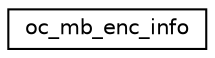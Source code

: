 digraph "Graphical Class Hierarchy"
{
  edge [fontname="Helvetica",fontsize="10",labelfontname="Helvetica",labelfontsize="10"];
  node [fontname="Helvetica",fontsize="10",shape=record];
  rankdir="LR";
  Node1 [label="oc_mb_enc_info",height=0.2,width=0.4,color="black", fillcolor="white", style="filled",URL="$structoc__mb__enc__info.html"];
}
